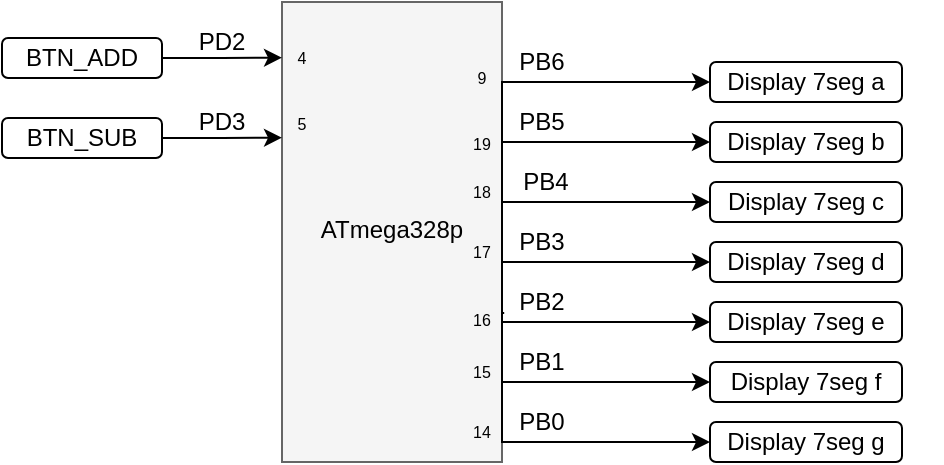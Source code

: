 <mxfile version="13.7.9" type="device"><diagram id="vQimmmyMcxg6tCgX68EK" name="Page-1"><mxGraphModel dx="1422" dy="822" grid="1" gridSize="10" guides="1" tooltips="1" connect="1" arrows="1" fold="1" page="1" pageScale="1" pageWidth="827" pageHeight="1169" math="0" shadow="0"><root><mxCell id="0"/><mxCell id="1" parent="0"/><mxCell id="MzivSgj11gGm9zk1WH_g-8" value="" style="group" parent="1" vertex="1" connectable="0"><mxGeometry x="150" y="70" width="330" height="230" as="geometry"/></mxCell><mxCell id="VYaEUTGyNfmyV1KoXk1x-9" value="Display 7seg a" style="rounded=1;whiteSpace=wrap;html=1;" parent="MzivSgj11gGm9zk1WH_g-8" vertex="1"><mxGeometry x="214" y="30" width="96" height="20" as="geometry"/></mxCell><mxCell id="VYaEUTGyNfmyV1KoXk1x-12" value="" style="group" parent="MzivSgj11gGm9zk1WH_g-8" vertex="1" connectable="0"><mxGeometry width="110" height="230" as="geometry"/></mxCell><mxCell id="fP8LFzO5kELU3uV9s-1R-1" value="" style="rounded=0;whiteSpace=wrap;html=1;fillColor=#f5f5f5;strokeColor=#666666;fontColor=#333333;" parent="VYaEUTGyNfmyV1KoXk1x-12" vertex="1"><mxGeometry width="110.0" height="230" as="geometry"/></mxCell><mxCell id="VYaEUTGyNfmyV1KoXk1x-7" value="ATmega328p" style="text;html=1;strokeColor=none;fillColor=none;align=center;verticalAlign=middle;whiteSpace=wrap;rounded=0;" parent="VYaEUTGyNfmyV1KoXk1x-12" vertex="1"><mxGeometry x="9.167" y="97.147" width="91.667" height="32.857" as="geometry"/></mxCell><mxCell id="MzivSgj11gGm9zk1WH_g-50" value="9" style="text;html=1;strokeColor=none;fillColor=none;align=center;verticalAlign=middle;whiteSpace=wrap;rounded=0;fontSize=8;" parent="VYaEUTGyNfmyV1KoXk1x-12" vertex="1"><mxGeometry x="90" y="32.86" width="20" height="10" as="geometry"/></mxCell><mxCell id="MzivSgj11gGm9zk1WH_g-51" value="19" style="text;html=1;strokeColor=none;fillColor=none;align=center;verticalAlign=middle;whiteSpace=wrap;rounded=0;fontSize=8;" parent="VYaEUTGyNfmyV1KoXk1x-12" vertex="1"><mxGeometry x="90" y="65.71" width="20" height="10" as="geometry"/></mxCell><mxCell id="MzivSgj11gGm9zk1WH_g-52" value="18" style="text;html=1;strokeColor=none;fillColor=none;align=center;verticalAlign=middle;whiteSpace=wrap;rounded=0;fontSize=8;" parent="VYaEUTGyNfmyV1KoXk1x-12" vertex="1"><mxGeometry x="90" y="90" width="20" height="10" as="geometry"/></mxCell><mxCell id="MzivSgj11gGm9zk1WH_g-53" value="17" style="text;html=1;strokeColor=none;fillColor=none;align=center;verticalAlign=middle;whiteSpace=wrap;rounded=0;fontSize=8;" parent="VYaEUTGyNfmyV1KoXk1x-12" vertex="1"><mxGeometry x="90" y="120" width="20" height="10" as="geometry"/></mxCell><mxCell id="MzivSgj11gGm9zk1WH_g-54" value="16" style="text;html=1;strokeColor=none;fillColor=none;align=center;verticalAlign=middle;whiteSpace=wrap;rounded=0;fontSize=8;" parent="VYaEUTGyNfmyV1KoXk1x-12" vertex="1"><mxGeometry x="90" y="154.29" width="20" height="10" as="geometry"/></mxCell><mxCell id="MzivSgj11gGm9zk1WH_g-55" value="15" style="text;html=1;strokeColor=none;fillColor=none;align=center;verticalAlign=middle;whiteSpace=wrap;rounded=0;fontSize=8;" parent="VYaEUTGyNfmyV1KoXk1x-12" vertex="1"><mxGeometry x="90" y="180" width="20" height="10" as="geometry"/></mxCell><mxCell id="MzivSgj11gGm9zk1WH_g-56" value="14" style="text;html=1;strokeColor=none;fillColor=none;align=center;verticalAlign=middle;whiteSpace=wrap;rounded=0;fontSize=8;" parent="VYaEUTGyNfmyV1KoXk1x-12" vertex="1"><mxGeometry x="90" y="210" width="20" height="10" as="geometry"/></mxCell><mxCell id="rc4hgv8cFZanNrkgW24Y-1" value="4" style="text;html=1;strokeColor=none;fillColor=none;align=center;verticalAlign=middle;whiteSpace=wrap;rounded=0;fontSize=8;" parent="VYaEUTGyNfmyV1KoXk1x-12" vertex="1"><mxGeometry x="1.599e-14" y="22.86" width="20" height="10" as="geometry"/></mxCell><mxCell id="_s0kLRS-ALF-xGA8_qic-6" value="5" style="text;html=1;strokeColor=none;fillColor=none;align=center;verticalAlign=middle;whiteSpace=wrap;rounded=0;fontSize=8;" vertex="1" parent="VYaEUTGyNfmyV1KoXk1x-12"><mxGeometry x="2.842e-14" y="55.71" width="20" height="10" as="geometry"/></mxCell><mxCell id="MzivSgj11gGm9zk1WH_g-1" style="edgeStyle=orthogonalEdgeStyle;rounded=0;orthogonalLoop=1;jettySize=auto;html=1;exitX=1;exitY=0.5;exitDx=0;exitDy=0;entryX=0;entryY=0.5;entryDx=0;entryDy=0;" parent="MzivSgj11gGm9zk1WH_g-8" source="fP8LFzO5kELU3uV9s-1R-1" target="VYaEUTGyNfmyV1KoXk1x-9" edge="1"><mxGeometry relative="1" as="geometry"><Array as="points"><mxPoint x="110" y="40"/></Array></mxGeometry></mxCell><mxCell id="MzivSgj11gGm9zk1WH_g-2" style="edgeStyle=orthogonalEdgeStyle;rounded=0;orthogonalLoop=1;jettySize=auto;html=1;exitX=1;exitY=0.5;exitDx=0;exitDy=0;" parent="MzivSgj11gGm9zk1WH_g-8" source="fP8LFzO5kELU3uV9s-1R-1" edge="1"><mxGeometry relative="1" as="geometry"><Array as="points"><mxPoint x="110" y="70"/></Array><mxPoint x="214" y="70.029" as="targetPoint"/></mxGeometry></mxCell><mxCell id="MzivSgj11gGm9zk1WH_g-3" style="edgeStyle=orthogonalEdgeStyle;rounded=0;orthogonalLoop=1;jettySize=auto;html=1;exitX=1;exitY=0.5;exitDx=0;exitDy=0;entryX=0;entryY=0.5;entryDx=0;entryDy=0;" parent="MzivSgj11gGm9zk1WH_g-8" source="fP8LFzO5kELU3uV9s-1R-1" edge="1"><mxGeometry relative="1" as="geometry"><Array as="points"><mxPoint x="110" y="100"/></Array><mxPoint x="214" y="100" as="targetPoint"/></mxGeometry></mxCell><mxCell id="MzivSgj11gGm9zk1WH_g-4" style="edgeStyle=orthogonalEdgeStyle;rounded=0;orthogonalLoop=1;jettySize=auto;html=1;exitX=1;exitY=0.5;exitDx=0;exitDy=0;entryX=0;entryY=0.5;entryDx=0;entryDy=0;" parent="MzivSgj11gGm9zk1WH_g-8" source="fP8LFzO5kELU3uV9s-1R-1" edge="1"><mxGeometry relative="1" as="geometry"><Array as="points"><mxPoint x="110" y="130"/></Array><mxPoint x="214" y="130" as="targetPoint"/></mxGeometry></mxCell><mxCell id="MzivSgj11gGm9zk1WH_g-5" style="edgeStyle=orthogonalEdgeStyle;rounded=0;orthogonalLoop=1;jettySize=auto;html=1;exitX=1.01;exitY=0.676;exitDx=0;exitDy=0;entryX=0;entryY=0.5;entryDx=0;entryDy=0;exitPerimeter=0;" parent="MzivSgj11gGm9zk1WH_g-8" source="fP8LFzO5kELU3uV9s-1R-1" edge="1"><mxGeometry relative="1" as="geometry"><Array as="points"><mxPoint x="110" y="156"/><mxPoint x="110" y="160"/></Array><mxPoint x="214" y="160" as="targetPoint"/></mxGeometry></mxCell><mxCell id="MzivSgj11gGm9zk1WH_g-6" style="edgeStyle=orthogonalEdgeStyle;rounded=0;orthogonalLoop=1;jettySize=auto;html=1;exitX=1;exitY=0.75;exitDx=0;exitDy=0;" parent="MzivSgj11gGm9zk1WH_g-8" source="fP8LFzO5kELU3uV9s-1R-1" edge="1"><mxGeometry relative="1" as="geometry"><Array as="points"><mxPoint x="110" y="190"/></Array><mxPoint x="214" y="190.029" as="targetPoint"/></mxGeometry></mxCell><mxCell id="MzivSgj11gGm9zk1WH_g-7" style="edgeStyle=orthogonalEdgeStyle;rounded=0;orthogonalLoop=1;jettySize=auto;html=1;exitX=1;exitY=0.5;exitDx=0;exitDy=0;entryX=0;entryY=0.5;entryDx=0;entryDy=0;" parent="MzivSgj11gGm9zk1WH_g-8" source="fP8LFzO5kELU3uV9s-1R-1" edge="1"><mxGeometry relative="1" as="geometry"><Array as="points"><mxPoint x="110" y="220"/></Array><mxPoint x="214" y="220" as="targetPoint"/></mxGeometry></mxCell><mxCell id="MzivSgj11gGm9zk1WH_g-9" value="PB4" style="text;html=1;strokeColor=none;fillColor=none;align=center;verticalAlign=middle;whiteSpace=wrap;rounded=0;" parent="MzivSgj11gGm9zk1WH_g-8" vertex="1"><mxGeometry x="112" y="80" width="40" height="20" as="geometry"/></mxCell><mxCell id="MzivSgj11gGm9zk1WH_g-10" value="PB3" style="text;html=1;strokeColor=none;fillColor=none;align=center;verticalAlign=middle;whiteSpace=wrap;rounded=0;" parent="MzivSgj11gGm9zk1WH_g-8" vertex="1"><mxGeometry x="110" y="110" width="40" height="20" as="geometry"/></mxCell><mxCell id="MzivSgj11gGm9zk1WH_g-11" value="PB2" style="text;html=1;strokeColor=none;fillColor=none;align=center;verticalAlign=middle;whiteSpace=wrap;rounded=0;" parent="MzivSgj11gGm9zk1WH_g-8" vertex="1"><mxGeometry x="110" y="140" width="40" height="20" as="geometry"/></mxCell><mxCell id="MzivSgj11gGm9zk1WH_g-12" value="PB1" style="text;html=1;strokeColor=none;fillColor=none;align=center;verticalAlign=middle;whiteSpace=wrap;rounded=0;" parent="MzivSgj11gGm9zk1WH_g-8" vertex="1"><mxGeometry x="110" y="170" width="40" height="20" as="geometry"/></mxCell><mxCell id="MzivSgj11gGm9zk1WH_g-13" value="PB0" style="text;html=1;strokeColor=none;fillColor=none;align=center;verticalAlign=middle;whiteSpace=wrap;rounded=0;" parent="MzivSgj11gGm9zk1WH_g-8" vertex="1"><mxGeometry x="110" y="200" width="40" height="20" as="geometry"/></mxCell><mxCell id="MzivSgj11gGm9zk1WH_g-14" value="PB5" style="text;html=1;strokeColor=none;fillColor=none;align=center;verticalAlign=middle;whiteSpace=wrap;rounded=0;" parent="MzivSgj11gGm9zk1WH_g-8" vertex="1"><mxGeometry x="110" y="50" width="40" height="20" as="geometry"/></mxCell><mxCell id="MzivSgj11gGm9zk1WH_g-15" value="PB6" style="text;html=1;strokeColor=none;fillColor=none;align=center;verticalAlign=middle;whiteSpace=wrap;rounded=0;" parent="MzivSgj11gGm9zk1WH_g-8" vertex="1"><mxGeometry x="110" y="20" width="40" height="20" as="geometry"/></mxCell><mxCell id="gs36I58azRc8uZuDx9Rx-5" value="Display 7seg b" style="rounded=1;whiteSpace=wrap;html=1;" parent="MzivSgj11gGm9zk1WH_g-8" vertex="1"><mxGeometry x="214" y="60" width="96" height="20" as="geometry"/></mxCell><mxCell id="gs36I58azRc8uZuDx9Rx-6" value="Display 7seg c" style="rounded=1;whiteSpace=wrap;html=1;" parent="MzivSgj11gGm9zk1WH_g-8" vertex="1"><mxGeometry x="214" y="90" width="96" height="20" as="geometry"/></mxCell><mxCell id="gs36I58azRc8uZuDx9Rx-7" value="Display 7seg d" style="rounded=1;whiteSpace=wrap;html=1;" parent="MzivSgj11gGm9zk1WH_g-8" vertex="1"><mxGeometry x="214" y="120" width="96" height="20" as="geometry"/></mxCell><mxCell id="gs36I58azRc8uZuDx9Rx-8" value="Display 7seg e" style="rounded=1;whiteSpace=wrap;html=1;" parent="MzivSgj11gGm9zk1WH_g-8" vertex="1"><mxGeometry x="214" y="150" width="96" height="20" as="geometry"/></mxCell><mxCell id="gs36I58azRc8uZuDx9Rx-9" value="Display 7seg f" style="rounded=1;whiteSpace=wrap;html=1;" parent="MzivSgj11gGm9zk1WH_g-8" vertex="1"><mxGeometry x="214" y="180" width="96" height="20" as="geometry"/></mxCell><mxCell id="rc4hgv8cFZanNrkgW24Y-5" style="edgeStyle=orthogonalEdgeStyle;rounded=0;orthogonalLoop=1;jettySize=auto;html=1;exitX=1;exitY=0.5;exitDx=0;exitDy=0;entryX=0;entryY=0.5;entryDx=0;entryDy=0;" parent="1" source="rc4hgv8cFZanNrkgW24Y-3" target="rc4hgv8cFZanNrkgW24Y-1" edge="1"><mxGeometry relative="1" as="geometry"/></mxCell><mxCell id="rc4hgv8cFZanNrkgW24Y-3" value="BTN_ADD" style="rounded=1;whiteSpace=wrap;html=1;" parent="1" vertex="1"><mxGeometry x="10" y="88" width="80" height="20" as="geometry"/></mxCell><mxCell id="rc4hgv8cFZanNrkgW24Y-6" value="PD2" style="text;html=1;strokeColor=none;fillColor=none;align=center;verticalAlign=middle;whiteSpace=wrap;rounded=0;" parent="1" vertex="1"><mxGeometry x="100" y="80" width="40" height="20" as="geometry"/></mxCell><mxCell id="gs36I58azRc8uZuDx9Rx-10" value="Display 7seg g" style="rounded=1;whiteSpace=wrap;html=1;" parent="1" vertex="1"><mxGeometry x="364" y="280" width="96" height="20" as="geometry"/></mxCell><mxCell id="_s0kLRS-ALF-xGA8_qic-3" style="edgeStyle=orthogonalEdgeStyle;rounded=0;orthogonalLoop=1;jettySize=auto;html=1;exitX=1;exitY=0.5;exitDx=0;exitDy=0;entryX=0;entryY=0.5;entryDx=0;entryDy=0;" edge="1" parent="1" source="_s0kLRS-ALF-xGA8_qic-4"><mxGeometry relative="1" as="geometry"><mxPoint x="150" y="137.86" as="targetPoint"/></mxGeometry></mxCell><mxCell id="_s0kLRS-ALF-xGA8_qic-4" value="BTN_SUB" style="rounded=1;whiteSpace=wrap;html=1;" vertex="1" parent="1"><mxGeometry x="10" y="128" width="80" height="20" as="geometry"/></mxCell><mxCell id="_s0kLRS-ALF-xGA8_qic-5" value="PD3" style="text;html=1;strokeColor=none;fillColor=none;align=center;verticalAlign=middle;whiteSpace=wrap;rounded=0;" vertex="1" parent="1"><mxGeometry x="100" y="120" width="40" height="20" as="geometry"/></mxCell></root></mxGraphModel></diagram></mxfile>